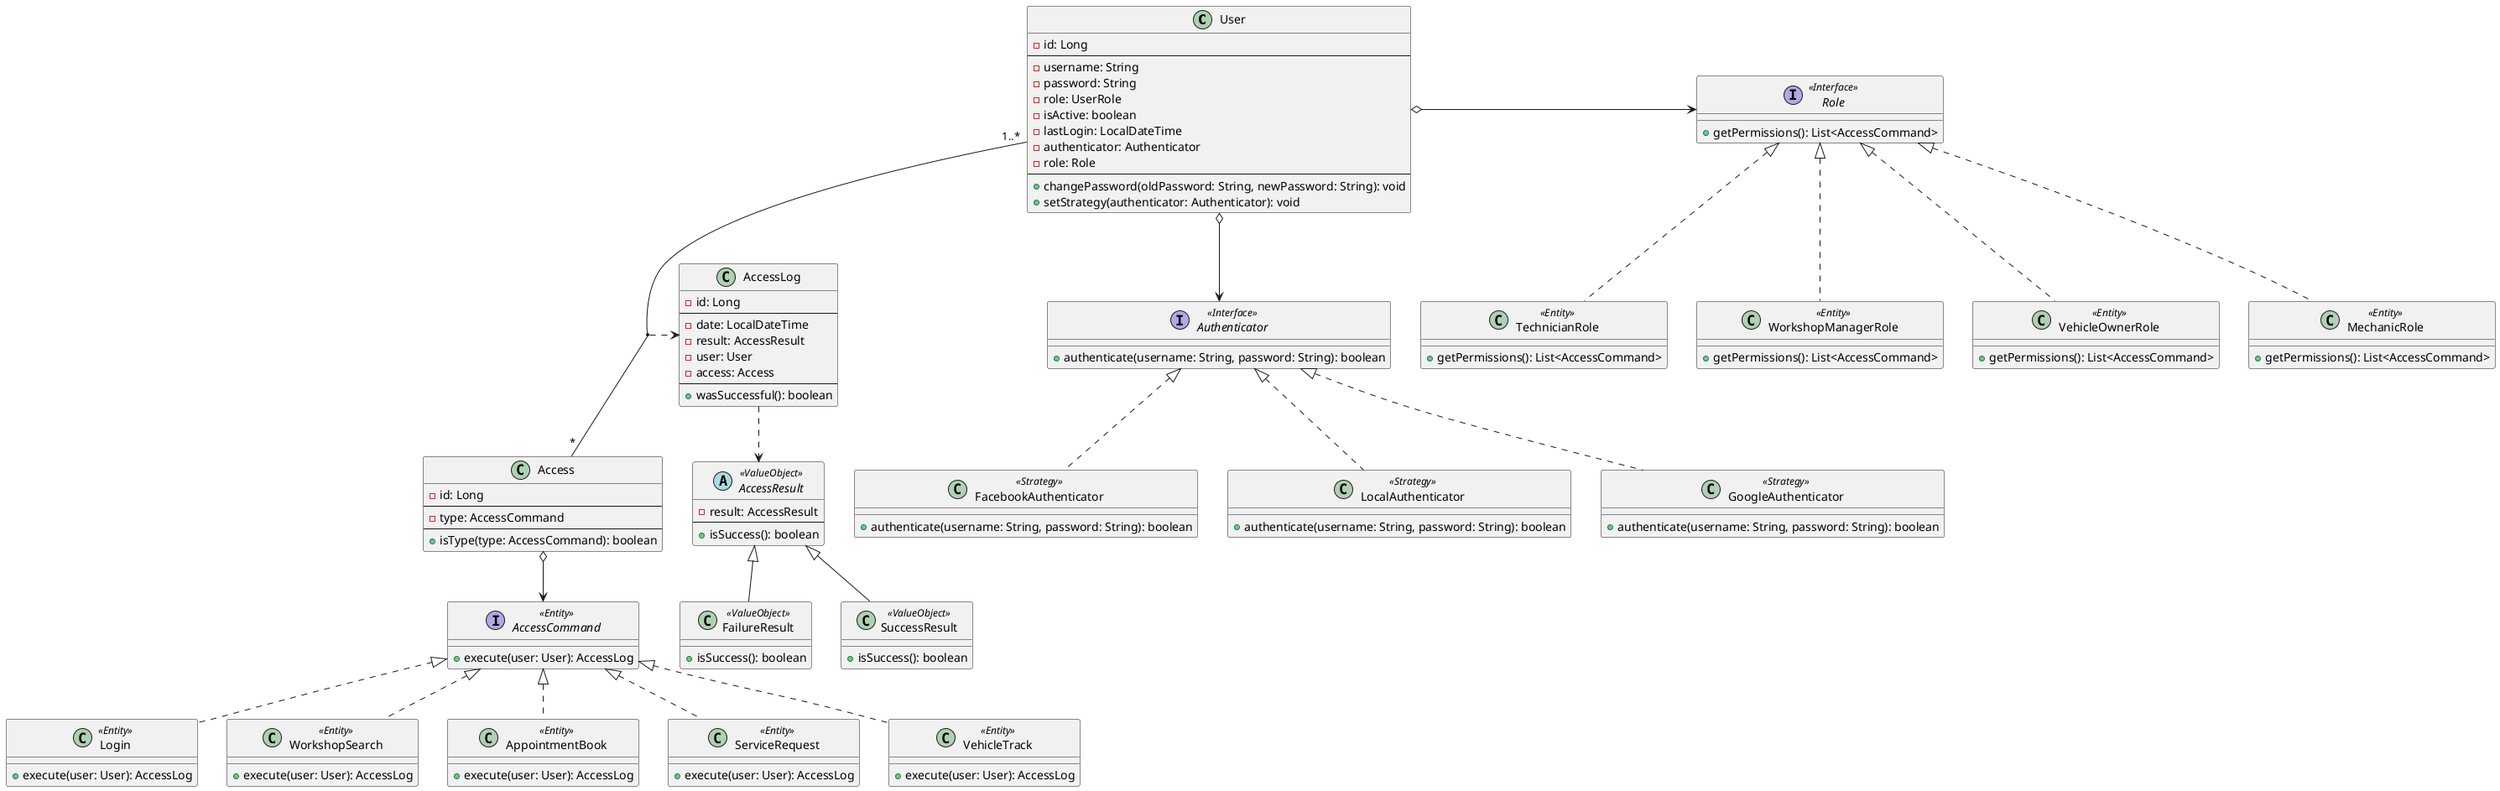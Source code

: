 @startuml IAM Bounded Context

 class User {
    - id: Long
    --
    - username: String
    - password: String
    - role: UserRole
    - isActive: boolean
    - lastLogin: LocalDateTime
    - authenticator: Authenticator
    - role: Role
    --
    + changePassword(oldPassword: String, newPassword: String): void
    + setStrategy(authenticator: Authenticator): void
  }
  class Access {
    - id: Long
    --
    - type: AccessCommand
    --
    + isType(type: AccessCommand): boolean
  }
  class AccessLog {
    - id: Long
    --
    - date: LocalDateTime
    - result: AccessResult
    - user: User
    - access: Access
    --
    + wasSuccessful(): boolean
  }
  interface Authenticator <<Interface>> {
    + authenticate(username: String, password: String): boolean
  }

  class LocalAuthenticator <<Strategy>> implements Authenticator {
    + authenticate(username: String, password: String): boolean
  }
  class GoogleAuthenticator <<Strategy>> implements Authenticator {
    + authenticate(username: String, password: String): boolean
  }
  class FacebookAuthenticator <<Strategy>> implements Authenticator {
    + authenticate(username: String, password: String): boolean
  }

  interface Role <<Interface>> {
    + getPermissions(): List<AccessCommand>
  }

  class WorkshopManagerRole <<Entity>> implements Role {
    + getPermissions(): List<AccessCommand> 
  }
  class VehicleOwnerRole <<Entity>> implements Role {
    + getPermissions(): List<AccessCommand>
  }
  class MechanicRole <<Entity>> implements Role {
    + getPermissions(): List<AccessCommand>
  }
  class TechnicianRole <<Entity>> implements Role {
    + getPermissions(): List<AccessCommand>
  }

  interface AccessCommand <<Entity>> {
    + execute(user: User): AccessLog
  }
  class Login <<Entity>> implements AccessCommand {
    + execute(user: User): AccessLog
  }
  class WorkshopSearch <<Entity>> implements AccessCommand {
    + execute(user: User): AccessLog
  }
  class AppointmentBook <<Entity>> implements AccessCommand {
    + execute(user: User): AccessLog
  }
  class ServiceRequest <<Entity>> implements AccessCommand {
    + execute(user: User): AccessLog
  }
  class VehicleTrack <<Entity>> implements AccessCommand {
    + execute(user: User): AccessLog
  }
  abstract class AccessResult <<ValueObject>> {
    - result: AccessResult
    --
    + isSuccess(): boolean
  }
  class SuccessResult <<ValueObject>> extends AccessResult {
    + isSuccess(): boolean
  }
  class FailureResult <<ValueObject>> extends AccessResult {
    + isSuccess(): boolean
  }

User "1..*" -- "*" Access
AccessLog .down.> AccessResult
(User, Access) .> AccessLog
User o-down-> Authenticator
User o-right-> Role
Access o-down-> AccessCommand


@enduml
